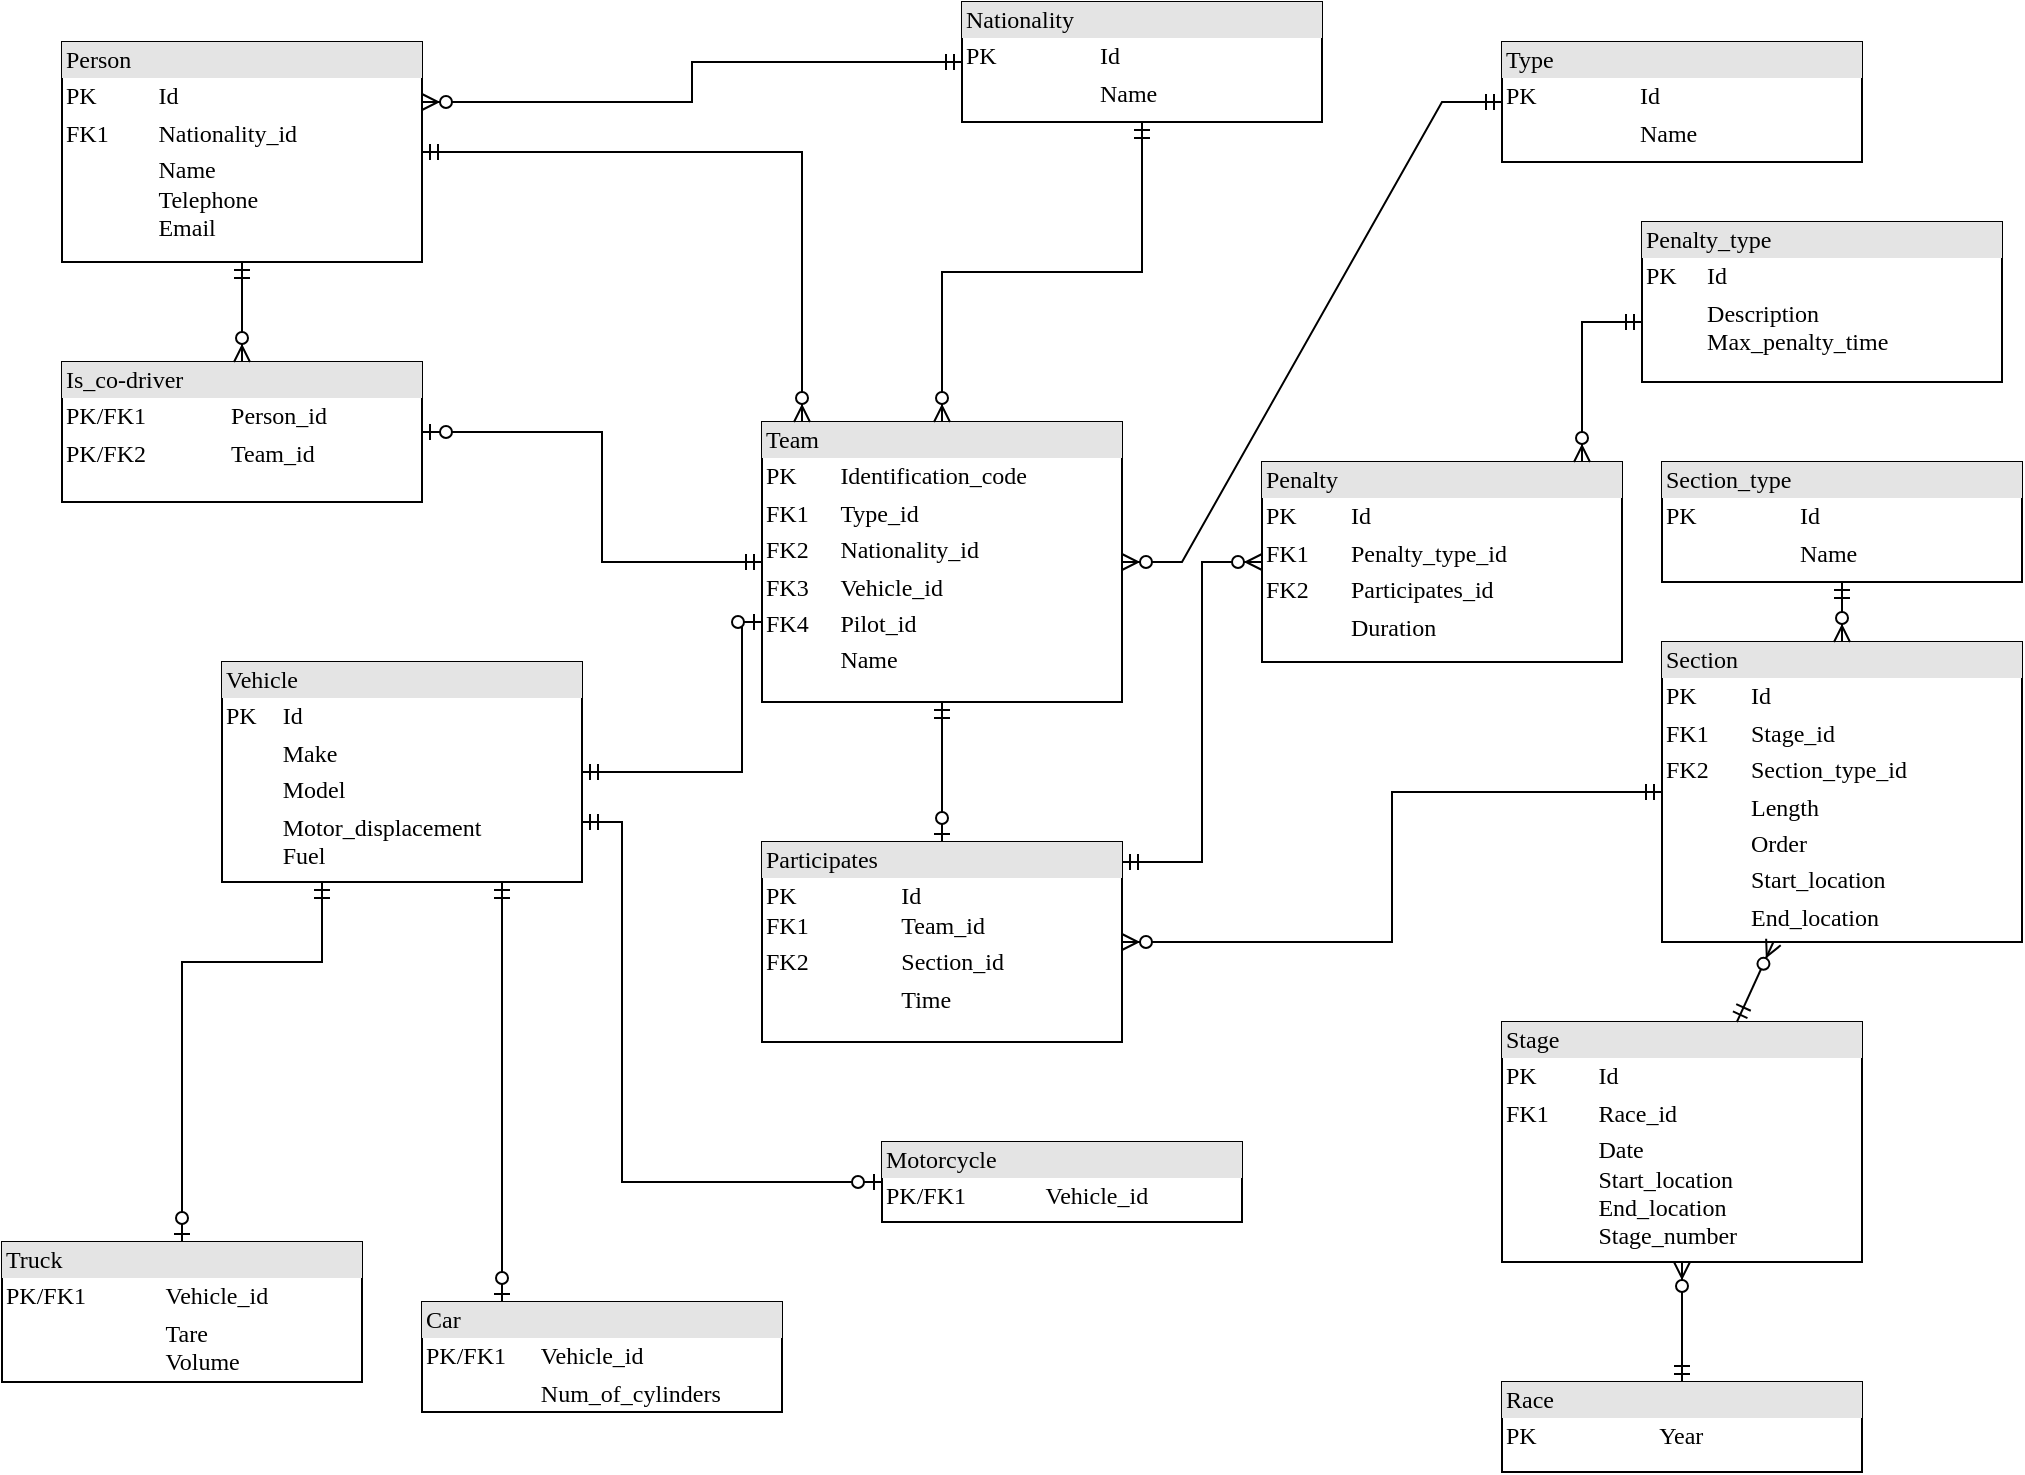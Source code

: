 <mxfile version="20.5.1" type="device"><diagram name="Page-1" id="2ca16b54-16f6-2749-3443-fa8db7711227"><mxGraphModel dx="1003" dy="1063" grid="1" gridSize="10" guides="1" tooltips="1" connect="1" arrows="1" fold="1" page="1" pageScale="1" pageWidth="1100" pageHeight="850" background="none" math="0" shadow="0"><root><mxCell id="0"/><mxCell id="1" parent="0"/><mxCell id="2ed32ef02a7f4228-1" value="&lt;div style=&quot;box-sizing:border-box;width:100%;background:#e4e4e4;padding:2px;&quot;&gt;Person&lt;/div&gt;&lt;table style=&quot;width:100%;font-size:1em;&quot; cellpadding=&quot;2&quot; cellspacing=&quot;0&quot;&gt;&lt;tbody&gt;&lt;tr&gt;&lt;td&gt;PK&lt;/td&gt;&lt;td&gt;Id&lt;/td&gt;&lt;/tr&gt;&lt;tr&gt;&lt;td&gt;FK1&lt;/td&gt;&lt;td&gt;Nationality_id&lt;/td&gt;&lt;/tr&gt;&lt;tr&gt;&lt;td&gt;&lt;/td&gt;&lt;td&gt;Name&lt;br&gt;Telephone&lt;br&gt;Email&lt;/td&gt;&lt;/tr&gt;&lt;/tbody&gt;&lt;/table&gt;" style="verticalAlign=top;align=left;overflow=fill;html=1;rounded=0;shadow=0;comic=0;labelBackgroundColor=none;strokeWidth=1;fontFamily=Verdana;fontSize=12" parent="1" vertex="1"><mxGeometry x="110" y="90" width="180" height="110" as="geometry"/></mxCell><mxCell id="2ed32ef02a7f4228-2" value="&lt;div style=&quot;box-sizing: border-box ; width: 100% ; background: #e4e4e4 ; padding: 2px&quot;&gt;Nationality&lt;/div&gt;&lt;table style=&quot;width: 100% ; font-size: 1em&quot; cellpadding=&quot;2&quot; cellspacing=&quot;0&quot;&gt;&lt;tbody&gt;&lt;tr&gt;&lt;td&gt;PK&lt;/td&gt;&lt;td&gt;Id&lt;/td&gt;&lt;/tr&gt;&lt;tr&gt;&lt;td&gt;&lt;br&gt;&lt;/td&gt;&lt;td&gt;Name&lt;/td&gt;&lt;/tr&gt;&lt;tr&gt;&lt;td&gt;&lt;/td&gt;&lt;td&gt;&lt;br&gt;&lt;/td&gt;&lt;/tr&gt;&lt;/tbody&gt;&lt;/table&gt;" style="verticalAlign=top;align=left;overflow=fill;html=1;rounded=0;shadow=0;comic=0;labelBackgroundColor=none;strokeWidth=1;fontFamily=Verdana;fontSize=12" parent="1" vertex="1"><mxGeometry x="560" y="70" width="180" height="60" as="geometry"/></mxCell><mxCell id="2ed32ef02a7f4228-4" value="&lt;div style=&quot;box-sizing: border-box ; width: 100% ; background: #e4e4e4 ; padding: 2px&quot;&gt;Vehicle&lt;/div&gt;&lt;table style=&quot;width: 100% ; font-size: 1em&quot; cellpadding=&quot;2&quot; cellspacing=&quot;0&quot;&gt;&lt;tbody&gt;&lt;tr&gt;&lt;td&gt;PK&lt;/td&gt;&lt;td&gt;Id&lt;/td&gt;&lt;/tr&gt;&lt;tr&gt;&lt;td&gt;&lt;br&gt;&lt;/td&gt;&lt;td&gt;Make&lt;/td&gt;&lt;/tr&gt;&lt;tr&gt;&lt;td&gt;&lt;/td&gt;&lt;td&gt;Model&lt;/td&gt;&lt;/tr&gt;&lt;tr&gt;&lt;td&gt;&lt;br&gt;&lt;/td&gt;&lt;td&gt;Motor_displacement&lt;br&gt;Fuel&lt;/td&gt;&lt;/tr&gt;&lt;/tbody&gt;&lt;/table&gt;" style="verticalAlign=top;align=left;overflow=fill;html=1;rounded=0;shadow=0;comic=0;labelBackgroundColor=none;strokeWidth=1;fontFamily=Verdana;fontSize=12" parent="1" vertex="1"><mxGeometry x="190" y="400" width="180" height="110" as="geometry"/></mxCell><mxCell id="2ed32ef02a7f4228-5" value="&lt;div style=&quot;box-sizing:border-box;width:100%;background:#e4e4e4;padding:2px;&quot;&gt;Is_co-driver&lt;/div&gt;&lt;table style=&quot;width:100%;font-size:1em;&quot; cellpadding=&quot;2&quot; cellspacing=&quot;0&quot;&gt;&lt;tbody&gt;&lt;tr&gt;&lt;td&gt;PK/FK1&lt;/td&gt;&lt;td&gt;Person_id&lt;/td&gt;&lt;/tr&gt;&lt;tr&gt;&lt;td&gt;PK/FK2&lt;/td&gt;&lt;td&gt;Team_id&lt;/td&gt;&lt;/tr&gt;&lt;tr&gt;&lt;td&gt;&lt;/td&gt;&lt;td&gt;&lt;br&gt;&lt;/td&gt;&lt;/tr&gt;&lt;/tbody&gt;&lt;/table&gt;" style="verticalAlign=top;align=left;overflow=fill;html=1;rounded=0;shadow=0;comic=0;labelBackgroundColor=none;strokeWidth=1;fontFamily=Verdana;fontSize=12" parent="1" vertex="1"><mxGeometry x="110" y="250" width="180" height="70" as="geometry"/></mxCell><mxCell id="2ed32ef02a7f4228-6" value="&lt;div style=&quot;box-sizing: border-box ; width: 100% ; background: #e4e4e4 ; padding: 2px&quot;&gt;Race&lt;/div&gt;&lt;table style=&quot;width: 100% ; font-size: 1em&quot; cellpadding=&quot;2&quot; cellspacing=&quot;0&quot;&gt;&lt;tbody&gt;&lt;tr&gt;&lt;td&gt;PK&lt;/td&gt;&lt;td&gt;Year&lt;/td&gt;&lt;/tr&gt;&lt;tr&gt;&lt;td&gt;&lt;/td&gt;&lt;td&gt;&lt;br&gt;&lt;/td&gt;&lt;/tr&gt;&lt;/tbody&gt;&lt;/table&gt;" style="verticalAlign=top;align=left;overflow=fill;html=1;rounded=0;shadow=0;comic=0;labelBackgroundColor=none;strokeWidth=1;fontFamily=Verdana;fontSize=12" parent="1" vertex="1"><mxGeometry x="830" y="760" width="180" height="45" as="geometry"/></mxCell><mxCell id="2ed32ef02a7f4228-7" value="&lt;div style=&quot;box-sizing: border-box ; width: 100% ; background: #e4e4e4 ; padding: 2px&quot;&gt;Participates&lt;/div&gt;&lt;table style=&quot;width: 100% ; font-size: 1em&quot; cellpadding=&quot;2&quot; cellspacing=&quot;0&quot;&gt;&lt;tbody&gt;&lt;tr&gt;&lt;td&gt;PK&amp;nbsp;&lt;br&gt;FK1&lt;/td&gt;&lt;td&gt;&lt;br&gt;&lt;/td&gt;&lt;td&gt;&lt;br&gt;&lt;/td&gt;&lt;td&gt;Id&lt;br&gt;Team_id&lt;/td&gt;&lt;/tr&gt;&lt;tr&gt;&lt;td&gt;FK2&lt;/td&gt;&lt;td&gt;&lt;br&gt;&lt;/td&gt;&lt;td&gt;&lt;br&gt;&lt;/td&gt;&lt;td&gt;Section_id&lt;/td&gt;&lt;/tr&gt;&lt;tr&gt;&lt;td&gt;&lt;/td&gt;&lt;td&gt;&lt;br&gt;&lt;/td&gt;&lt;td&gt;&lt;br&gt;&lt;/td&gt;&lt;td&gt;Time&lt;/td&gt;&lt;/tr&gt;&lt;tr&gt;&lt;td&gt;&lt;br&gt;&lt;/td&gt;&lt;td&gt;&lt;br&gt;&lt;/td&gt;&lt;td&gt;&lt;br&gt;&lt;/td&gt;&lt;td&gt;&lt;br&gt;&lt;/td&gt;&lt;/tr&gt;&lt;tr&gt;&lt;td&gt;&lt;br&gt;&lt;/td&gt;&lt;td&gt;&lt;br&gt;&lt;/td&gt;&lt;td&gt;&lt;br&gt;&lt;/td&gt;&lt;td&gt;&lt;br&gt;&lt;/td&gt;&lt;/tr&gt;&lt;/tbody&gt;&lt;/table&gt;" style="verticalAlign=top;align=left;overflow=fill;html=1;rounded=0;shadow=0;comic=0;labelBackgroundColor=none;strokeWidth=1;fontFamily=Verdana;fontSize=12" parent="1" vertex="1"><mxGeometry x="460" y="490" width="180" height="100" as="geometry"/></mxCell><mxCell id="2ed32ef02a7f4228-8" value="&lt;div style=&quot;box-sizing: border-box ; width: 100% ; background: #e4e4e4 ; padding: 2px&quot;&gt;Team&lt;/div&gt;&lt;table style=&quot;width: 100% ; font-size: 1em&quot; cellpadding=&quot;2&quot; cellspacing=&quot;0&quot;&gt;&lt;tbody&gt;&lt;tr&gt;&lt;td&gt;PK&lt;/td&gt;&lt;td&gt;Identification_code&lt;/td&gt;&lt;/tr&gt;&lt;tr&gt;&lt;td&gt;FK1&lt;/td&gt;&lt;td&gt;Type_id&lt;/td&gt;&lt;/tr&gt;&lt;tr&gt;&lt;td&gt;FK2&lt;/td&gt;&lt;td&gt;Nationality_id&lt;br&gt;&lt;/td&gt;&lt;/tr&gt;&lt;tr&gt;&lt;td&gt;FK3&lt;br&gt;&lt;/td&gt;&lt;td&gt;Vehicle_id&lt;br&gt;&lt;/td&gt;&lt;/tr&gt;&lt;tr&gt;&lt;td&gt;FK4&lt;/td&gt;&lt;td&gt;Pilot_id&lt;br&gt;&lt;/td&gt;&lt;/tr&gt;&lt;tr&gt;&lt;td&gt;&lt;br&gt;&lt;/td&gt;&lt;td&gt;Name&lt;/td&gt;&lt;/tr&gt;&lt;tr&gt;&lt;td&gt;&lt;/td&gt;&lt;td&gt;&lt;br&gt;&lt;/td&gt;&lt;/tr&gt;&lt;/tbody&gt;&lt;/table&gt;" style="verticalAlign=top;align=left;overflow=fill;html=1;rounded=0;shadow=0;comic=0;labelBackgroundColor=none;strokeWidth=1;fontFamily=Verdana;fontSize=12" parent="1" vertex="1"><mxGeometry x="460" y="280" width="180" height="140" as="geometry"/></mxCell><mxCell id="2ed32ef02a7f4228-9" value="&lt;div style=&quot;box-sizing:border-box;width:100%;background:#e4e4e4;padding:2px;&quot;&gt;Stage&lt;/div&gt;&lt;table style=&quot;width:100%;font-size:1em;&quot; cellpadding=&quot;2&quot; cellspacing=&quot;0&quot;&gt;&lt;tbody&gt;&lt;tr&gt;&lt;td&gt;PK&lt;/td&gt;&lt;td&gt;Id&lt;/td&gt;&lt;/tr&gt;&lt;tr&gt;&lt;td&gt;FK1&lt;/td&gt;&lt;td&gt;Race_id&lt;/td&gt;&lt;/tr&gt;&lt;tr&gt;&lt;td&gt;&lt;/td&gt;&lt;td&gt;Date&lt;br&gt;Start_location&lt;br&gt;End_location&lt;br&gt;Stage_number&lt;br&gt;&lt;br&gt;&lt;/td&gt;&lt;/tr&gt;&lt;/tbody&gt;&lt;/table&gt;" style="verticalAlign=top;align=left;overflow=fill;html=1;rounded=0;shadow=0;comic=0;labelBackgroundColor=none;strokeWidth=1;fontFamily=Verdana;fontSize=12" parent="1" vertex="1"><mxGeometry x="830" y="580" width="180" height="120" as="geometry"/></mxCell><mxCell id="2ed32ef02a7f4228-10" value="&lt;div style=&quot;box-sizing: border-box ; width: 100% ; background: #e4e4e4 ; padding: 2px&quot;&gt;Section&lt;/div&gt;&lt;table style=&quot;width: 100% ; font-size: 1em&quot; cellpadding=&quot;2&quot; cellspacing=&quot;0&quot;&gt;&lt;tbody&gt;&lt;tr&gt;&lt;td&gt;PK&lt;/td&gt;&lt;td&gt;Id&lt;/td&gt;&lt;/tr&gt;&lt;tr&gt;&lt;td&gt;FK1&lt;/td&gt;&lt;td&gt;Stage_id&lt;/td&gt;&lt;/tr&gt;&lt;tr&gt;&lt;td&gt;FK2&lt;/td&gt;&lt;td&gt;Section_type_id&lt;/td&gt;&lt;/tr&gt;&lt;tr&gt;&lt;td&gt;&lt;br&gt;&lt;/td&gt;&lt;td&gt;Length&lt;br&gt;&lt;/td&gt;&lt;/tr&gt;&lt;tr&gt;&lt;td&gt;&lt;br&gt;&lt;/td&gt;&lt;td&gt;Order&lt;br&gt;&lt;/td&gt;&lt;/tr&gt;&lt;tr&gt;&lt;td&gt;&lt;br&gt;&lt;/td&gt;&lt;td&gt;Start_location&lt;br&gt;&lt;/td&gt;&lt;/tr&gt;&lt;tr&gt;&lt;td&gt;&lt;br&gt;&lt;/td&gt;&lt;td&gt;End_location&lt;br&gt;&lt;/td&gt;&lt;/tr&gt;&lt;tr&gt;&lt;td&gt;&lt;/td&gt;&lt;td&gt;&lt;br&gt;&lt;/td&gt;&lt;/tr&gt;&lt;/tbody&gt;&lt;/table&gt;" style="verticalAlign=top;align=left;overflow=fill;html=1;rounded=0;shadow=0;comic=0;labelBackgroundColor=none;strokeWidth=1;fontFamily=Verdana;fontSize=12" parent="1" vertex="1"><mxGeometry x="910" y="390" width="180" height="150" as="geometry"/></mxCell><mxCell id="2ed32ef02a7f4228-11" value="&lt;div style=&quot;box-sizing:border-box;width:100%;background:#e4e4e4;padding:2px;&quot;&gt;Type&lt;/div&gt;&lt;table style=&quot;width:100%;font-size:1em;&quot; cellpadding=&quot;2&quot; cellspacing=&quot;0&quot;&gt;&lt;tbody&gt;&lt;tr&gt;&lt;td&gt;PK&lt;/td&gt;&lt;td&gt;Id&lt;/td&gt;&lt;/tr&gt;&lt;tr&gt;&lt;td&gt;&lt;br&gt;&lt;/td&gt;&lt;td&gt;Name&lt;/td&gt;&lt;/tr&gt;&lt;tr&gt;&lt;td&gt;&lt;/td&gt;&lt;td&gt;&lt;br&gt;&lt;/td&gt;&lt;/tr&gt;&lt;/tbody&gt;&lt;/table&gt;" style="verticalAlign=top;align=left;overflow=fill;html=1;rounded=0;shadow=0;comic=0;labelBackgroundColor=none;strokeWidth=1;fontFamily=Verdana;fontSize=12" parent="1" vertex="1"><mxGeometry x="830" y="90" width="180" height="60" as="geometry"/></mxCell><mxCell id="2ed32ef02a7f4228-12" value="&lt;div style=&quot;box-sizing: border-box ; width: 100% ; background: #e4e4e4 ; padding: 2px&quot;&gt;Car&lt;/div&gt;&lt;table style=&quot;width: 100% ; font-size: 1em&quot; cellpadding=&quot;2&quot; cellspacing=&quot;0&quot;&gt;&lt;tbody&gt;&lt;tr&gt;&lt;td&gt;PK/FK1&lt;/td&gt;&lt;td&gt;Vehicle_id&lt;/td&gt;&lt;/tr&gt;&lt;tr&gt;&lt;td&gt;&lt;br&gt;&lt;/td&gt;&lt;td&gt;Num_of_cylinders&lt;/td&gt;&lt;/tr&gt;&lt;tr&gt;&lt;td&gt;&lt;/td&gt;&lt;td&gt;&lt;br&gt;&lt;/td&gt;&lt;/tr&gt;&lt;/tbody&gt;&lt;/table&gt;" style="verticalAlign=top;align=left;overflow=fill;html=1;rounded=0;shadow=0;comic=0;labelBackgroundColor=none;strokeWidth=1;fontFamily=Verdana;fontSize=12" parent="1" vertex="1"><mxGeometry x="290" y="720" width="180" height="55" as="geometry"/></mxCell><mxCell id="msvNsGFhVUz2W17Q7ycb-5" value="" style="edgeStyle=elbowEdgeStyle;fontSize=12;html=1;endArrow=ERzeroToOne;startArrow=ERmandOne;rounded=0;" parent="1" source="2ed32ef02a7f4228-8" target="2ed32ef02a7f4228-5" edge="1"><mxGeometry width="100" height="100" relative="1" as="geometry"><mxPoint x="350" y="350" as="sourcePoint"/><mxPoint x="360" y="270" as="targetPoint"/><Array as="points"><mxPoint x="380" y="350"/></Array></mxGeometry></mxCell><mxCell id="msvNsGFhVUz2W17Q7ycb-12" value="" style="edgeStyle=entityRelationEdgeStyle;fontSize=12;html=1;endArrow=ERzeroToMany;startArrow=ERmandOne;rounded=0;" parent="1" source="2ed32ef02a7f4228-11" target="2ed32ef02a7f4228-8" edge="1"><mxGeometry width="100" height="100" relative="1" as="geometry"><mxPoint x="760" y="180" as="sourcePoint"/><mxPoint x="720" y="290" as="targetPoint"/></mxGeometry></mxCell><mxCell id="msvNsGFhVUz2W17Q7ycb-13" value="" style="fontSize=12;html=1;endArrow=ERzeroToMany;startArrow=ERmandOne;rounded=0;" parent="1" source="2ed32ef02a7f4228-6" target="2ed32ef02a7f4228-9" edge="1"><mxGeometry width="100" height="100" relative="1" as="geometry"><mxPoint x="870" y="750" as="sourcePoint"/><mxPoint x="970" y="650" as="targetPoint"/></mxGeometry></mxCell><mxCell id="msvNsGFhVUz2W17Q7ycb-16" value="" style="fontSize=12;html=1;endArrow=ERzeroToMany;startArrow=ERmandOne;rounded=0;" parent="1" source="2ed32ef02a7f4228-9" target="2ed32ef02a7f4228-10" edge="1"><mxGeometry width="100" height="100" relative="1" as="geometry"><mxPoint x="920" y="640" as="sourcePoint"/><mxPoint x="930" y="710" as="targetPoint"/></mxGeometry></mxCell><mxCell id="msvNsGFhVUz2W17Q7ycb-17" value="&lt;div style=&quot;box-sizing:border-box;width:100%;background:#e4e4e4;padding:2px;&quot;&gt;Section_type&lt;/div&gt;&lt;table style=&quot;width:100%;font-size:1em;&quot; cellpadding=&quot;2&quot; cellspacing=&quot;0&quot;&gt;&lt;tbody&gt;&lt;tr&gt;&lt;td&gt;PK&lt;/td&gt;&lt;td&gt;Id&lt;/td&gt;&lt;/tr&gt;&lt;tr&gt;&lt;td&gt;&lt;br&gt;&lt;/td&gt;&lt;td&gt;Name&lt;/td&gt;&lt;/tr&gt;&lt;tr&gt;&lt;td&gt;&lt;/td&gt;&lt;td&gt;&lt;br&gt;&lt;/td&gt;&lt;/tr&gt;&lt;/tbody&gt;&lt;/table&gt;" style="verticalAlign=top;align=left;overflow=fill;html=1;rounded=0;shadow=0;comic=0;labelBackgroundColor=none;strokeWidth=1;fontFamily=Verdana;fontSize=12" parent="1" vertex="1"><mxGeometry x="910" y="300" width="180" height="60" as="geometry"/></mxCell><mxCell id="msvNsGFhVUz2W17Q7ycb-18" value="" style="fontSize=12;html=1;endArrow=ERzeroToMany;startArrow=ERmandOne;rounded=0;edgeStyle=orthogonalEdgeStyle;" parent="1" source="msvNsGFhVUz2W17Q7ycb-17" target="2ed32ef02a7f4228-10" edge="1"><mxGeometry width="100" height="100" relative="1" as="geometry"><mxPoint x="930" y="590" as="sourcePoint"/><mxPoint x="1040" y="370" as="targetPoint"/></mxGeometry></mxCell><mxCell id="msvNsGFhVUz2W17Q7ycb-19" value="" style="fontSize=12;html=1;endArrow=ERzeroToOne;startArrow=ERmandOne;rounded=0;" parent="1" source="2ed32ef02a7f4228-8" target="2ed32ef02a7f4228-7" edge="1"><mxGeometry width="100" height="100" relative="1" as="geometry"><mxPoint x="630" y="620" as="sourcePoint"/><mxPoint x="730" y="520" as="targetPoint"/></mxGeometry></mxCell><mxCell id="msvNsGFhVUz2W17Q7ycb-20" value="" style="fontSize=12;html=1;endArrow=ERzeroToMany;startArrow=ERmandOne;rounded=0;edgeStyle=orthogonalEdgeStyle;" parent="1" source="2ed32ef02a7f4228-10" target="2ed32ef02a7f4228-7" edge="1"><mxGeometry width="100" height="100" relative="1" as="geometry"><mxPoint x="930" y="590" as="sourcePoint"/><mxPoint x="930" y="540" as="targetPoint"/></mxGeometry></mxCell><mxCell id="msvNsGFhVUz2W17Q7ycb-21" value="" style="fontSize=12;html=1;endArrow=ERzeroToOne;startArrow=ERmandOne;rounded=0;edgeStyle=elbowEdgeStyle;" parent="1" source="2ed32ef02a7f4228-4" target="2ed32ef02a7f4228-8" edge="1"><mxGeometry width="100" height="100" relative="1" as="geometry"><mxPoint x="380" y="500" as="sourcePoint"/><mxPoint x="440" y="440" as="targetPoint"/><Array as="points"><mxPoint x="450" y="380"/></Array></mxGeometry></mxCell><mxCell id="msvNsGFhVUz2W17Q7ycb-24" value="&lt;div style=&quot;box-sizing: border-box ; width: 100% ; background: #e4e4e4 ; padding: 2px&quot;&gt;Truck&lt;/div&gt;&lt;table style=&quot;width: 100% ; font-size: 1em&quot; cellpadding=&quot;2&quot; cellspacing=&quot;0&quot;&gt;&lt;tbody&gt;&lt;tr&gt;&lt;td&gt;PK/FK1&lt;/td&gt;&lt;td&gt;Vehicle_id&lt;/td&gt;&lt;/tr&gt;&lt;tr&gt;&lt;td&gt;&lt;br&gt;&lt;/td&gt;&lt;td&gt;Tare&lt;br&gt;Volume&lt;/td&gt;&lt;/tr&gt;&lt;tr&gt;&lt;td&gt;&lt;/td&gt;&lt;td&gt;&lt;br&gt;&lt;/td&gt;&lt;/tr&gt;&lt;/tbody&gt;&lt;/table&gt;" style="verticalAlign=top;align=left;overflow=fill;html=1;rounded=0;shadow=0;comic=0;labelBackgroundColor=none;strokeWidth=1;fontFamily=Verdana;fontSize=12" parent="1" vertex="1"><mxGeometry x="80" y="690" width="180" height="70" as="geometry"/></mxCell><mxCell id="msvNsGFhVUz2W17Q7ycb-25" value="&lt;div style=&quot;box-sizing: border-box ; width: 100% ; background: #e4e4e4 ; padding: 2px&quot;&gt;Motorcycle&lt;/div&gt;&lt;table style=&quot;width: 100% ; font-size: 1em&quot; cellpadding=&quot;2&quot; cellspacing=&quot;0&quot;&gt;&lt;tbody&gt;&lt;tr&gt;&lt;td&gt;PK/FK1&lt;/td&gt;&lt;td&gt;Vehicle_id&lt;/td&gt;&lt;/tr&gt;&lt;tr&gt;&lt;td&gt;&lt;br&gt;&lt;/td&gt;&lt;td&gt;&lt;br&gt;&lt;/td&gt;&lt;/tr&gt;&lt;tr&gt;&lt;td&gt;&lt;/td&gt;&lt;td&gt;&lt;br&gt;&lt;/td&gt;&lt;/tr&gt;&lt;/tbody&gt;&lt;/table&gt;" style="verticalAlign=top;align=left;overflow=fill;html=1;rounded=0;shadow=0;comic=0;labelBackgroundColor=none;strokeWidth=1;fontFamily=Verdana;fontSize=12" parent="1" vertex="1"><mxGeometry x="520" y="640" width="180" height="40" as="geometry"/></mxCell><mxCell id="msvNsGFhVUz2W17Q7ycb-29" value="" style="fontSize=12;html=1;endArrow=ERzeroToOne;startArrow=ERmandOne;rounded=0;edgeStyle=orthogonalEdgeStyle;" parent="1" source="2ed32ef02a7f4228-4" target="msvNsGFhVUz2W17Q7ycb-24" edge="1"><mxGeometry width="100" height="100" relative="1" as="geometry"><mxPoint x="410" y="745" as="sourcePoint"/><mxPoint x="170" y="590" as="targetPoint"/><Array as="points"><mxPoint x="240" y="550"/><mxPoint x="170" y="550"/></Array></mxGeometry></mxCell><mxCell id="msvNsGFhVUz2W17Q7ycb-30" value="" style="fontSize=12;html=1;endArrow=ERzeroToOne;startArrow=ERmandOne;rounded=0;edgeStyle=elbowEdgeStyle;" parent="1" source="2ed32ef02a7f4228-4" target="2ed32ef02a7f4228-12" edge="1"><mxGeometry width="100" height="100" relative="1" as="geometry"><mxPoint x="420" y="755" as="sourcePoint"/><mxPoint x="330" y="640" as="targetPoint"/><Array as="points"><mxPoint x="330" y="570"/></Array></mxGeometry></mxCell><mxCell id="msvNsGFhVUz2W17Q7ycb-31" value="" style="fontSize=12;html=1;endArrow=ERzeroToOne;startArrow=ERmandOne;rounded=0;edgeStyle=elbowEdgeStyle;" parent="1" source="2ed32ef02a7f4228-4" target="msvNsGFhVUz2W17Q7ycb-25" edge="1"><mxGeometry width="100" height="100" relative="1" as="geometry"><mxPoint x="430" y="765" as="sourcePoint"/><mxPoint x="520" y="620" as="targetPoint"/><Array as="points"><mxPoint x="390" y="480"/><mxPoint x="430" y="560"/></Array></mxGeometry></mxCell><mxCell id="msvNsGFhVUz2W17Q7ycb-33" value="&lt;div style=&quot;box-sizing:border-box;width:100%;background:#e4e4e4;padding:2px;&quot;&gt;Penalty_type&lt;/div&gt;&lt;table style=&quot;width:100%;font-size:1em;&quot; cellpadding=&quot;2&quot; cellspacing=&quot;0&quot;&gt;&lt;tbody&gt;&lt;tr&gt;&lt;td&gt;PK&lt;/td&gt;&lt;td&gt;Id&lt;/td&gt;&lt;/tr&gt;&lt;tr&gt;&lt;td&gt;&lt;br&gt;&lt;/td&gt;&lt;td&gt;Description&lt;br&gt;Max_penalty_time&lt;/td&gt;&lt;/tr&gt;&lt;tr&gt;&lt;td&gt;&lt;br&gt;&lt;/td&gt;&lt;td&gt;&lt;br&gt;&lt;/td&gt;&lt;/tr&gt;&lt;/tbody&gt;&lt;/table&gt;" style="verticalAlign=top;align=left;overflow=fill;html=1;rounded=0;shadow=0;comic=0;labelBackgroundColor=none;strokeWidth=1;fontFamily=Verdana;fontSize=12" parent="1" vertex="1"><mxGeometry x="900" y="180" width="180" height="80" as="geometry"/></mxCell><mxCell id="msvNsGFhVUz2W17Q7ycb-34" value="&lt;div style=&quot;box-sizing: border-box ; width: 100% ; background: #e4e4e4 ; padding: 2px&quot;&gt;Penalty&lt;/div&gt;&lt;table style=&quot;width: 100% ; font-size: 1em&quot; cellpadding=&quot;2&quot; cellspacing=&quot;0&quot;&gt;&lt;tbody&gt;&lt;tr&gt;&lt;td&gt;PK&lt;/td&gt;&lt;td&gt;Id&lt;/td&gt;&lt;/tr&gt;&lt;tr&gt;&lt;td&gt;FK1&lt;/td&gt;&lt;td&gt;Penalty_type_id&lt;/td&gt;&lt;/tr&gt;&lt;tr&gt;&lt;td&gt;FK2&lt;/td&gt;&lt;td&gt;Participates_id&lt;/td&gt;&lt;/tr&gt;&lt;tr&gt;&lt;td&gt;&lt;/td&gt;&lt;td&gt;Duration&lt;/td&gt;&lt;/tr&gt;&lt;tr&gt;&lt;td&gt;&lt;/td&gt;&lt;td&gt;&lt;br&gt;&lt;/td&gt;&lt;/tr&gt;&lt;/tbody&gt;&lt;/table&gt;" style="verticalAlign=top;align=left;overflow=fill;html=1;rounded=0;shadow=0;comic=0;labelBackgroundColor=none;strokeWidth=1;fontFamily=Verdana;fontSize=12" parent="1" vertex="1"><mxGeometry x="710" y="300" width="180" height="100" as="geometry"/></mxCell><mxCell id="msvNsGFhVUz2W17Q7ycb-35" value="" style="edgeStyle=elbowEdgeStyle;fontSize=12;html=1;endArrow=ERzeroToMany;startArrow=ERmandOne;rounded=0;elbow=vertical;" parent="1" source="msvNsGFhVUz2W17Q7ycb-33" target="msvNsGFhVUz2W17Q7ycb-34" edge="1"><mxGeometry width="100" height="100" relative="1" as="geometry"><mxPoint x="830" y="220" as="sourcePoint"/><mxPoint x="650" y="360" as="targetPoint"/><Array as="points"><mxPoint x="870" y="230"/><mxPoint x="800" y="260"/><mxPoint x="910" y="280"/></Array></mxGeometry></mxCell><mxCell id="msvNsGFhVUz2W17Q7ycb-36" value="" style="edgeStyle=elbowEdgeStyle;fontSize=12;html=1;endArrow=ERzeroToMany;startArrow=ERmandOne;rounded=0;" parent="1" source="2ed32ef02a7f4228-7" target="msvNsGFhVUz2W17Q7ycb-34" edge="1"><mxGeometry width="100" height="100" relative="1" as="geometry"><mxPoint x="910" y="240" as="sourcePoint"/><mxPoint x="880" y="310" as="targetPoint"/><Array as="points"><mxPoint x="680" y="500"/><mxPoint x="730" y="440"/></Array></mxGeometry></mxCell><mxCell id="Q5bemwu0ANn1F-T4Tqho-1" value="" style="edgeStyle=orthogonalEdgeStyle;fontSize=12;html=1;endArrow=ERzeroToMany;startArrow=ERmandOne;rounded=0;" parent="1" source="2ed32ef02a7f4228-2" target="2ed32ef02a7f4228-8" edge="1"><mxGeometry width="100" height="100" relative="1" as="geometry"><mxPoint x="840" y="130.0" as="sourcePoint"/><mxPoint x="600" y="210" as="targetPoint"/></mxGeometry></mxCell><mxCell id="Q5bemwu0ANn1F-T4Tqho-2" value="" style="edgeStyle=orthogonalEdgeStyle;fontSize=12;html=1;endArrow=ERzeroToMany;startArrow=ERmandOne;rounded=0;" parent="1" source="2ed32ef02a7f4228-2" target="2ed32ef02a7f4228-1" edge="1"><mxGeometry width="100" height="100" relative="1" as="geometry"><mxPoint x="660" y="140.0" as="sourcePoint"/><mxPoint x="560" y="290" as="targetPoint"/><Array as="points"><mxPoint x="425" y="100"/><mxPoint x="425" y="120"/></Array></mxGeometry></mxCell><mxCell id="Q5bemwu0ANn1F-T4Tqho-3" value="" style="edgeStyle=elbowEdgeStyle;fontSize=12;html=1;endArrow=ERzeroToMany;startArrow=ERmandOne;rounded=0;" parent="1" source="2ed32ef02a7f4228-1" target="2ed32ef02a7f4228-8" edge="1"><mxGeometry width="100" height="100" relative="1" as="geometry"><mxPoint x="570" y="110.077" as="sourcePoint"/><mxPoint x="350" y="185" as="targetPoint"/><Array as="points"><mxPoint x="480" y="240"/></Array></mxGeometry></mxCell><mxCell id="Q5bemwu0ANn1F-T4Tqho-4" value="" style="edgeStyle=elbowEdgeStyle;fontSize=12;html=1;endArrow=ERzeroToMany;startArrow=ERmandOne;rounded=0;" parent="1" source="2ed32ef02a7f4228-1" target="2ed32ef02a7f4228-5" edge="1"><mxGeometry width="100" height="100" relative="1" as="geometry"><mxPoint x="300.0" y="155.0" as="sourcePoint"/><mxPoint x="360.0" y="195.0" as="targetPoint"/><Array as="points"><mxPoint x="200" y="210"/><mxPoint x="250" y="225"/></Array></mxGeometry></mxCell></root></mxGraphModel></diagram></mxfile>